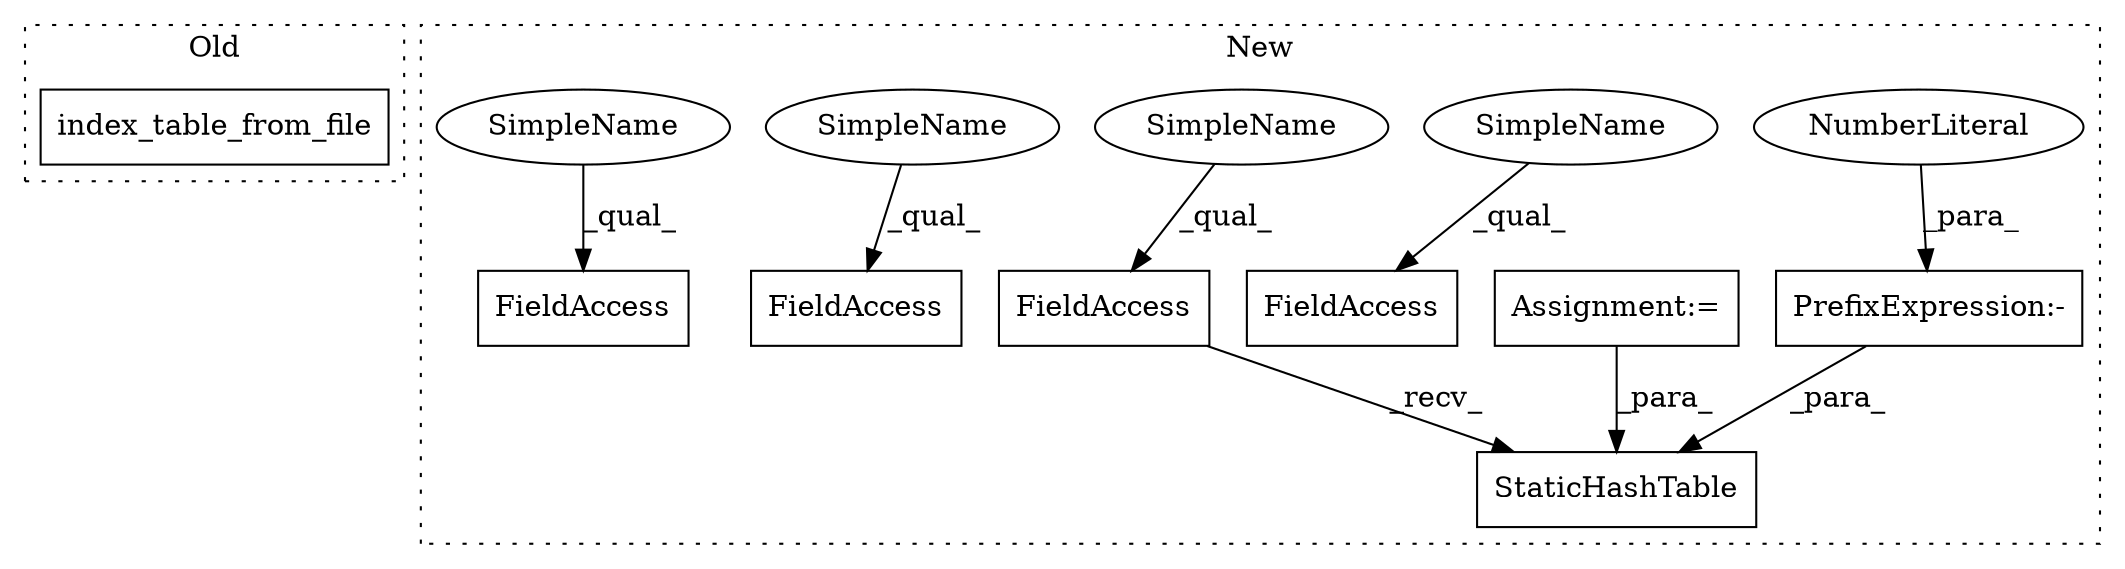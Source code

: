 digraph G {
subgraph cluster0 {
1 [label="index_table_from_file" a="32" s="4394,4423" l="22,1" shape="box"];
label = "Old";
style="dotted";
}
subgraph cluster1 {
2 [label="StaticHashTable" a="32" s="4605,4635" l="16,1" shape="box"];
3 [label="PrefixExpression:-" a="38" s="4633" l="1" shape="box"];
4 [label="NumberLiteral" a="34" s="4634" l="1" shape="ellipse"];
5 [label="FieldAccess" a="22" s="4587" l="17" shape="box"];
6 [label="FieldAccess" a="22" s="4527" l="17" shape="box"];
7 [label="FieldAccess" a="22" s="4449" l="17" shape="box"];
8 [label="FieldAccess" a="22" s="4467" l="17" shape="box"];
9 [label="Assignment:=" a="7" s="4402" l="1" shape="box"];
10 [label="SimpleName" a="42" s="4467" l="10" shape="ellipse"];
11 [label="SimpleName" a="42" s="4587" l="10" shape="ellipse"];
12 [label="SimpleName" a="42" s="4449" l="10" shape="ellipse"];
13 [label="SimpleName" a="42" s="4527" l="10" shape="ellipse"];
label = "New";
style="dotted";
}
3 -> 2 [label="_para_"];
4 -> 3 [label="_para_"];
5 -> 2 [label="_recv_"];
9 -> 2 [label="_para_"];
10 -> 8 [label="_qual_"];
11 -> 5 [label="_qual_"];
12 -> 7 [label="_qual_"];
13 -> 6 [label="_qual_"];
}
